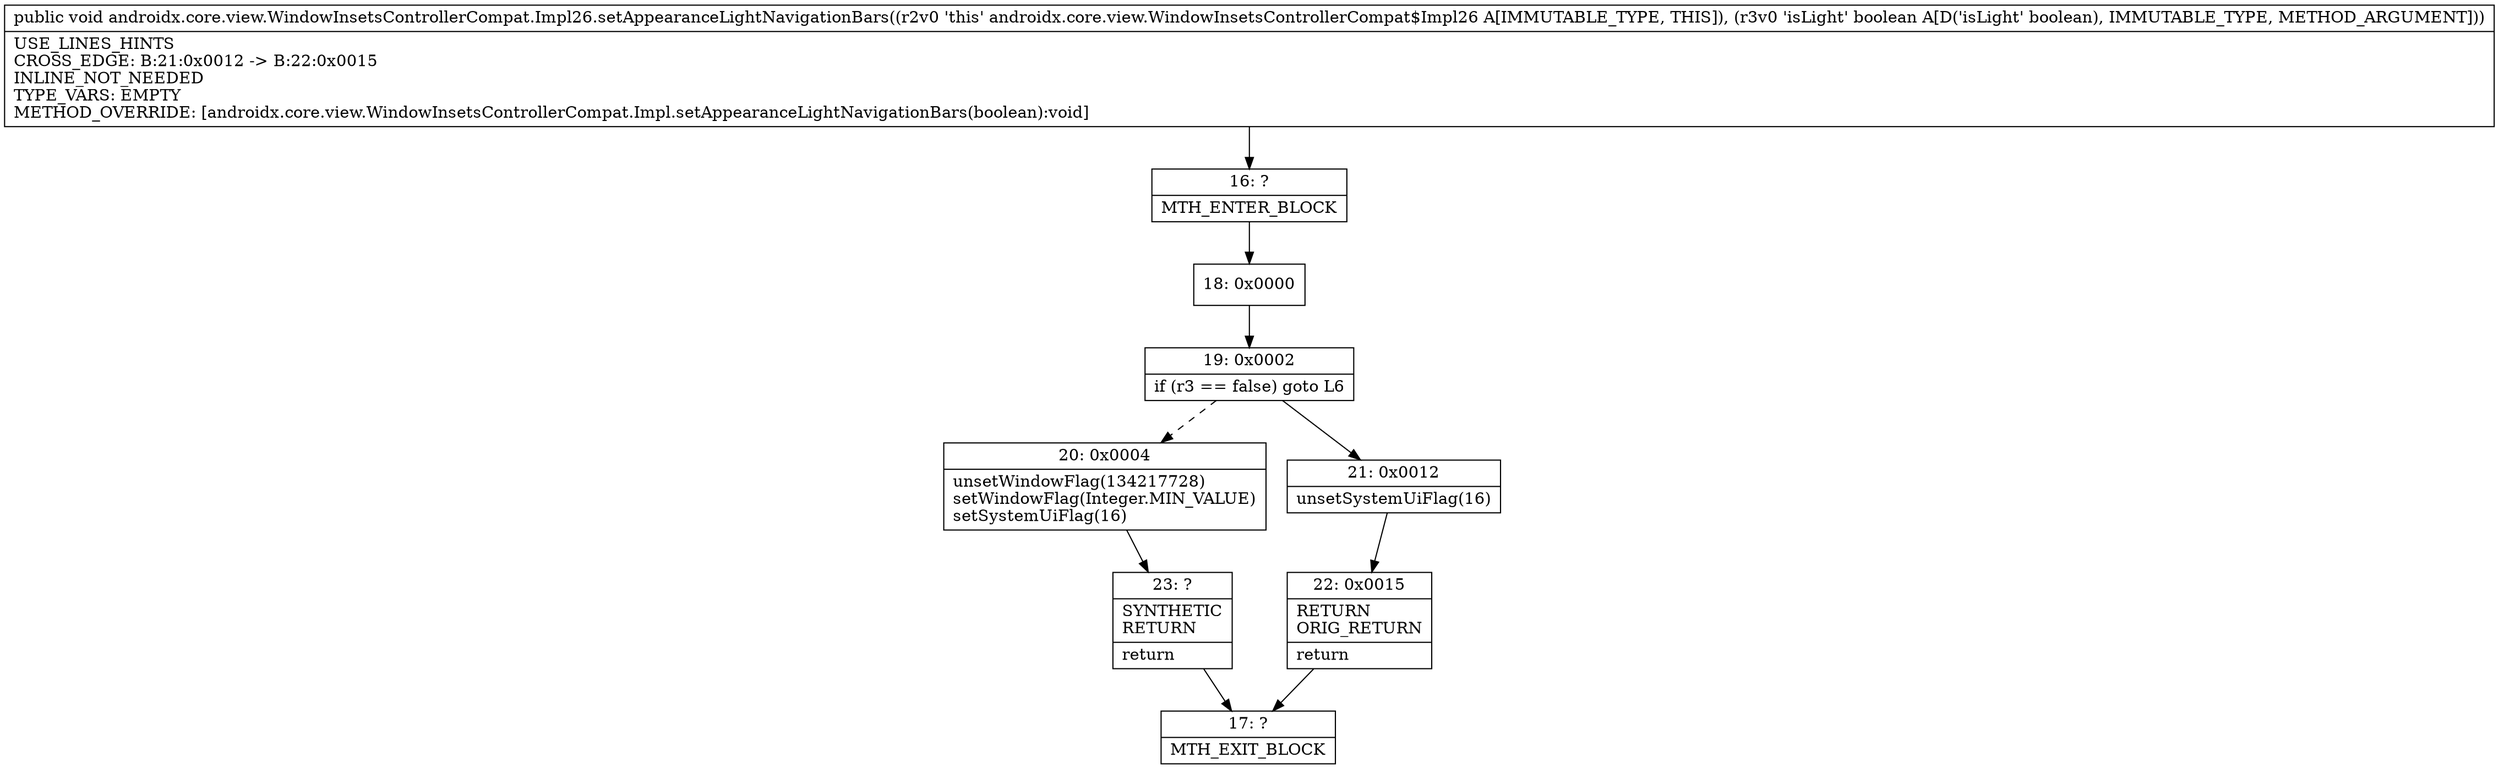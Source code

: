 digraph "CFG forandroidx.core.view.WindowInsetsControllerCompat.Impl26.setAppearanceLightNavigationBars(Z)V" {
Node_16 [shape=record,label="{16\:\ ?|MTH_ENTER_BLOCK\l}"];
Node_18 [shape=record,label="{18\:\ 0x0000}"];
Node_19 [shape=record,label="{19\:\ 0x0002|if (r3 == false) goto L6\l}"];
Node_20 [shape=record,label="{20\:\ 0x0004|unsetWindowFlag(134217728)\lsetWindowFlag(Integer.MIN_VALUE)\lsetSystemUiFlag(16)\l}"];
Node_23 [shape=record,label="{23\:\ ?|SYNTHETIC\lRETURN\l|return\l}"];
Node_17 [shape=record,label="{17\:\ ?|MTH_EXIT_BLOCK\l}"];
Node_21 [shape=record,label="{21\:\ 0x0012|unsetSystemUiFlag(16)\l}"];
Node_22 [shape=record,label="{22\:\ 0x0015|RETURN\lORIG_RETURN\l|return\l}"];
MethodNode[shape=record,label="{public void androidx.core.view.WindowInsetsControllerCompat.Impl26.setAppearanceLightNavigationBars((r2v0 'this' androidx.core.view.WindowInsetsControllerCompat$Impl26 A[IMMUTABLE_TYPE, THIS]), (r3v0 'isLight' boolean A[D('isLight' boolean), IMMUTABLE_TYPE, METHOD_ARGUMENT]))  | USE_LINES_HINTS\lCROSS_EDGE: B:21:0x0012 \-\> B:22:0x0015\lINLINE_NOT_NEEDED\lTYPE_VARS: EMPTY\lMETHOD_OVERRIDE: [androidx.core.view.WindowInsetsControllerCompat.Impl.setAppearanceLightNavigationBars(boolean):void]\l}"];
MethodNode -> Node_16;Node_16 -> Node_18;
Node_18 -> Node_19;
Node_19 -> Node_20[style=dashed];
Node_19 -> Node_21;
Node_20 -> Node_23;
Node_23 -> Node_17;
Node_21 -> Node_22;
Node_22 -> Node_17;
}

